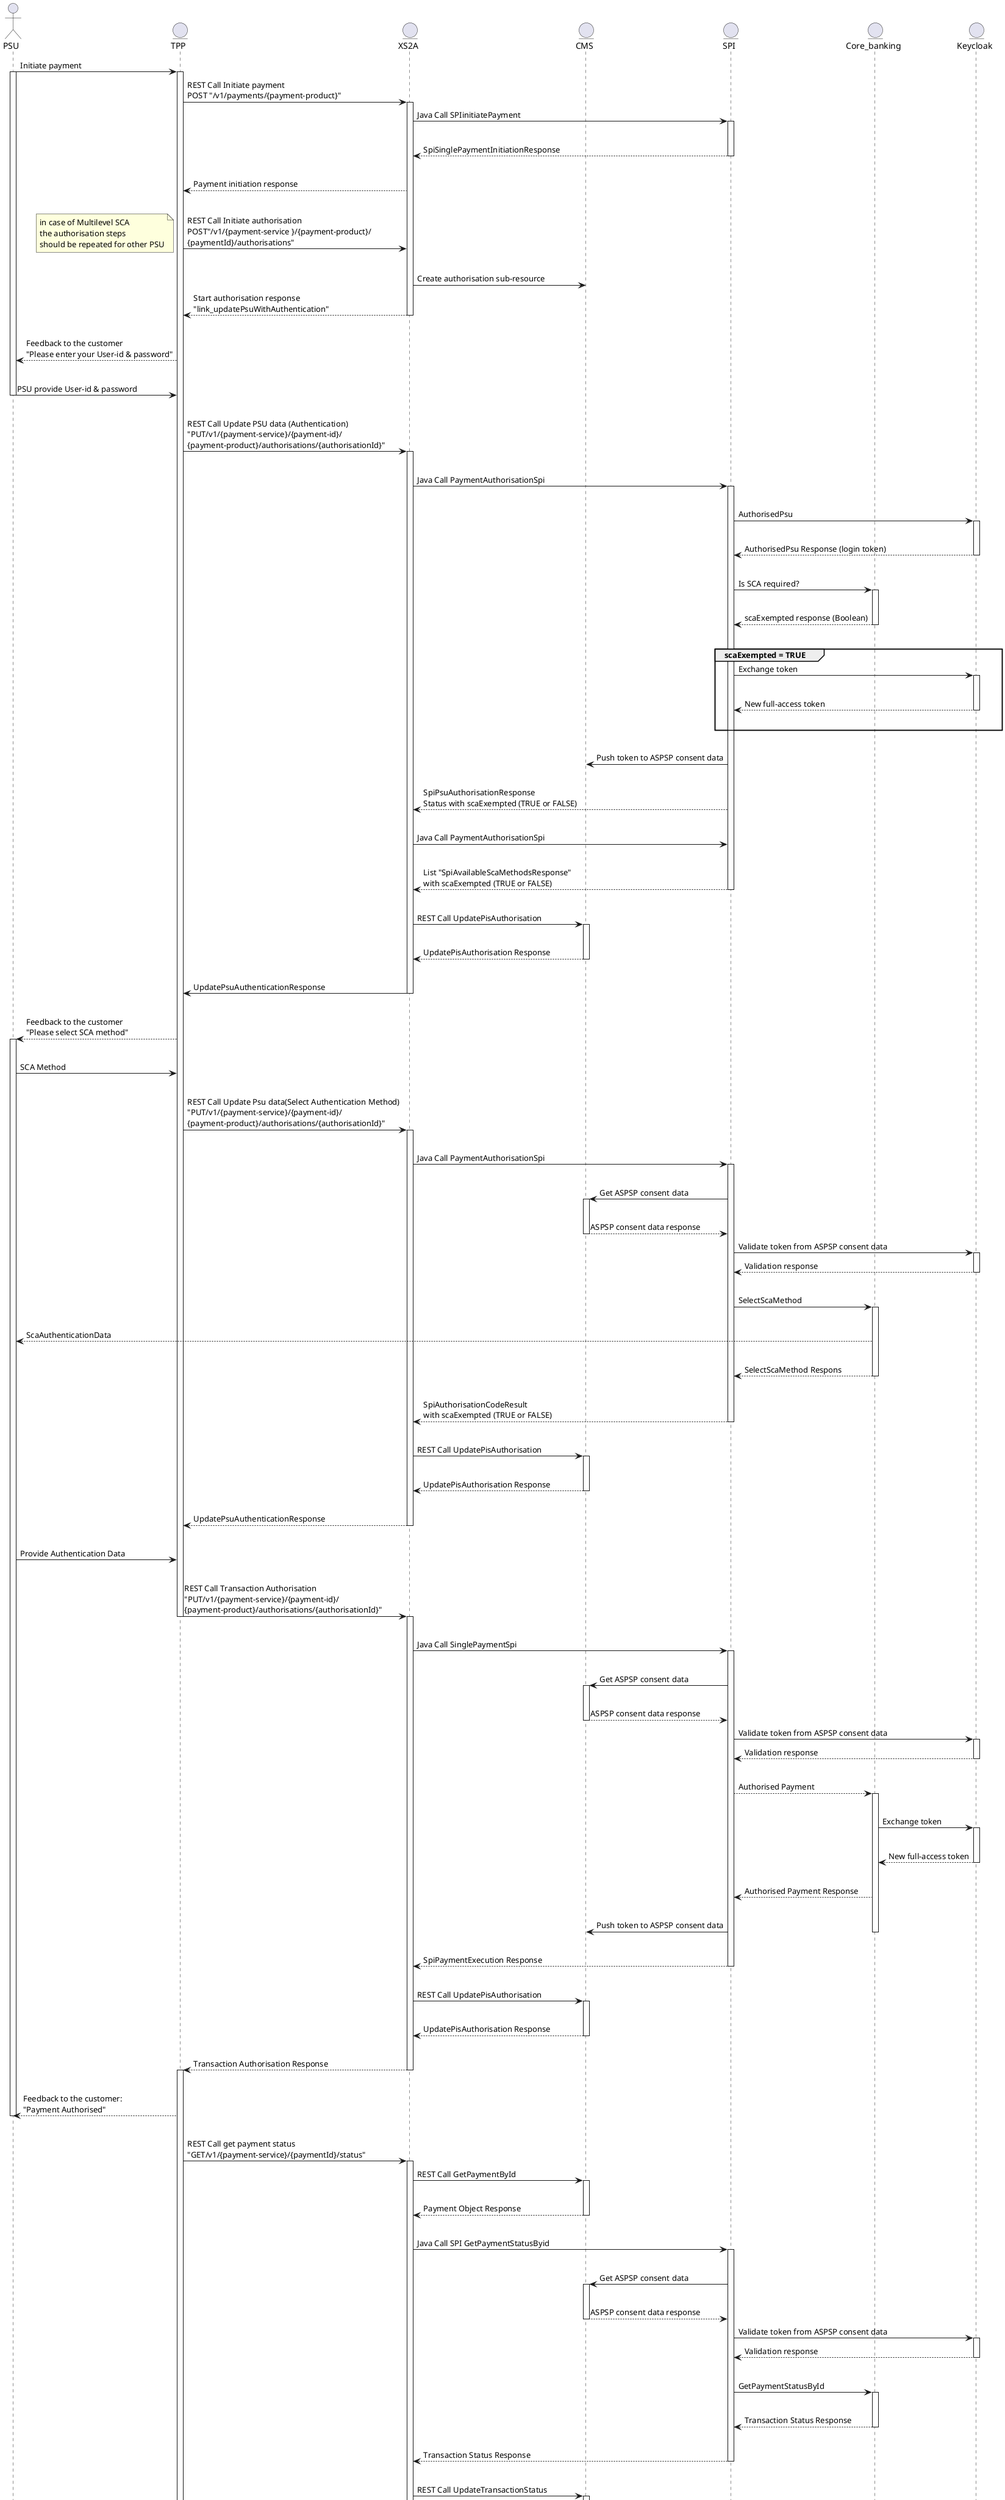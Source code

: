 @startuml
actor PSU
entity TPP
entity XS2A
entity CMS
entity SPI
entity Core_banking
entity Keycloak

PSU->TPP: Initiate payment
activate PSU
activate TPP
TPP -> XS2A: REST Call Initiate payment\nPOST "/v1/payments/{payment-product}"
activate XS2A
XS2A->SPI: Java Call SPIinitiatePayment
activate SPI
|||
SPI-->XS2A: SpiSinglePaymentInitiationResponse
deactivate SPI
|||
XS2A-->TPP:Payment initiation response
|||
TPP->XS2A: REST Call Initiate authorisation\nPOST"/v1/{payment-service }/{payment-product}/\n{paymentId}/authorisations"
note left
         in case of Multilevel SCA
         the authorisation steps
         should be repeated for other PSU
end note
|||
XS2A->CMS: Create authorisation sub-resource
XS2A-->TPP:Start authorisation response\n"link_updatePsuWithAuthentication"
deactivate XS2A
|||
TPP-->PSU: Feedback to the customer\n"Please enter your User-id & password"
|||
PSU->TPP: PSU provide User-id & password
deactivate PSU
|||
TPP->XS2A: REST Call Update PSU data (Authentication)\n"PUT/v1/{payment-service}/{payment-id}/\n{payment-product}/authorisations/{authorisationId}"
activate XS2A
|||
XS2A->SPI: Java Call PaymentAuthorisationSpi
activate SPI
|||
SPI->Keycloak: AuthorisedPsu
activate Keycloak
|||
Keycloak-->SPI: AuthorisedPsu Response (login token)
deactivate Keycloak
|||
SPI->Core_banking: Is SCA required?
activate Core_banking
|||
Core_banking-->SPI: scaExempted response (Boolean)
deactivate Core_banking
|||
group scaExempted = TRUE
SPI->Keycloak: Exchange token
activate Keycloak
|||
Keycloak-->SPI: New full-access token
deactivate Keycloak
|||
end
|||
SPI->CMS: Push token to ASPSP consent data
|||
SPI-->XS2A: SpiPsuAuthorisationResponse\nStatus with scaExempted (TRUE or FALSE)
|||
XS2A->SPI: Java Call PaymentAuthorisationSpi
|||
SPI-->XS2A: List "SpiAvailableScaMethodsResponse"\nwith scaExempted (TRUE or FALSE)
deactivate SPI
|||
XS2A->CMS: REST Call UpdatePisAuthorisation
activate CMS
|||
CMS-->XS2A: UpdatePisAuthorisation Response
deactivate CMS
|||
XS2A->TPP: UpdatePsuAuthenticationResponse
deactivate XS2A
|||
TPP-->PSU: Feedback to the customer\n"Please select SCA method"
activate PSU
|||
PSU->TPP: SCA Method
|||
TPP->XS2A: REST Call Update Psu data(Select Authentication Method)\n"PUT/v1/{payment-service}/{payment-id}/\n{payment-product}/authorisations/{authorisationId}"
activate XS2A
|||
XS2A->SPI: Java Call PaymentAuthorisationSpi
activate SPI
|||
SPI->CMS: Get ASPSP consent data
activate CMS
|||
CMS-->SPI: ASPSP consent data response
deactivate CMS
SPI->Keycloak: Validate token from ASPSP consent data
activate Keycloak
Keycloak-->SPI: Validation response
deactivate Keycloak
|||
SPI->Core_banking: SelectScaMethod
activate Core_banking
|||
Core_banking-->PSU: ScaAuthenticationData
|||
Core_banking-->SPI: SelectScaMethod Respons
deactivate Core_banking
|||
SPI-->XS2A: SpiAuthorisationCodeResult\nwith scaExempted (TRUE or FALSE)
deactivate SPI
|||
XS2A->CMS: REST Call UpdatePisAuthorisation
activate CMS
|||
CMS-->XS2A: UpdatePisAuthorisation Response
deactivate CMS
|||
XS2A-->TPP:UpdatePsuAuthenticationResponse
deactivate XS2A
|||
PSU->TPP: Provide Authentication Data
|||
TPP->XS2A: REST Call Transaction Authorisation\n"PUT/v1/{payment-service}/{payment-id}/\n{payment-product}/authorisations/{authorisationId}"
deactivate TPP
activate XS2A
|||
XS2A->SPI: Java Call SinglePaymentSpi
activate SPI
|||
SPI->CMS: Get ASPSP consent data
activate CMS
|||
CMS-->SPI: ASPSP consent data response
deactivate CMS
SPI->Keycloak: Validate token from ASPSP consent data
activate Keycloak
Keycloak-->SPI: Validation response
deactivate Keycloak
|||
SPI-->Core_banking: Authorised Payment
activate Core_banking
|||
Core_banking->Keycloak: Exchange token
activate Keycloak
|||
Keycloak-->Core_banking: New full-access token
deactivate Keycloak
|||
Core_banking-->SPI: Authorised Payment Response
|||
SPI->CMS: Push token to ASPSP consent data
deactivate Core_banking
|||
SPI-->XS2A: SpiPaymentExecution Response
deactivate SPI
|||
XS2A->CMS: REST Call UpdatePisAuthorisation
activate CMS
|||
CMS-->XS2A: UpdatePisAuthorisation Response
deactivate CMS
|||
XS2A-->TPP: Transaction Authorisation Response
deactivate XS2A
activate TPP
|||
TPP-->PSU: Feedback to the customer:\n"Payment Authorised"
deactivate PSU
|||
TPP->XS2A: REST Call get payment status\n"GET/v1/{payment-service}/{paymentId}/status"
activate XS2A
XS2A->CMS: REST Call GetPaymentById 
activate CMS
|||
CMS-->XS2A: Payment Object Response
deactivate CMS
|||
XS2A->SPI: Java Call SPI GetPaymentStatusByid
activate SPI
|||
SPI->CMS: Get ASPSP consent data
activate CMS
|||
CMS-->SPI: ASPSP consent data response
deactivate CMS
SPI->Keycloak: Validate token from ASPSP consent data
activate Keycloak
Keycloak-->SPI: Validation response
deactivate Keycloak
|||
SPI->Core_banking: GetPaymentStatusById
activate Core_banking
|||
Core_banking-->SPI: Transaction Status Response
deactivate Core_banking
|||
SPI-->XS2A: Transaction Status Response
deactivate SPI
|||
XS2A->CMS: REST Call UpdateTransactionStatus
activate CMS
|||
CMS-->XS2A: UpdateTransactionStatus Response
deactivate CMS
|||
XS2A-->TPP: Transaction Status Response
|||
TPP->XS2A: REST Call Get Payment Request\n"GET/v1/{payment-service}/{paymentId}"
|||
XS2A->CMS: REST Call GetPaymentById 
activate CMS
|||
CMS-->XS2A: Payment Object Response
deactivate CMS
|||
XS2A->SPI: Java Call SpiGetPaymentbyId
activate SPI
|||
SPI->CMS: Get ASPSP consent data
activate CMS
|||
CMS-->SPI: ASPSP consent data response
deactivate CMS
SPI->Keycloak: Validate token from ASPSP consent data
activate Keycloak
Keycloak-->SPI: Validation response
deactivate Keycloak
|||
SPI->Core_banking: GetPaymentById
activate Core_banking
|||
Core_banking-->SPI: Payment Object Response
deactivate Core_banking
|||
SPI-->XS2A: SpiSinglePayment /\nSpiPeriodicPayment /\nSpiBulkPayment /\nSpiPaymentInfo            Response
deactivate SPI
|||
XS2A->CMS: REST Call UpdatePayment
activate CMS
|||
CMS-->XS2A: UpdatePayment Response
deactivate CMS
|||
XS2A-->TPP: GetPayment Response
|||
TPP->XS2A: REST Call Get Authorisation Sub-resources\n"GET/v1/{payment-service}/{payment-product}\n/{paymentId/authorisations}"
|||
XS2A->CMS: GetAuthorisationsByPaymentId
activate CMS
|||
CMS-->XS2A: GetAuthorisationsByPaymentId Response
deactivate CMS
XS2A-->TPP: AuthorisationByPaymentIdsList Response
|||
TPP->XS2A: REST Call Get Authorisation\n"GET/v1/{payment-service}/{payment-product}/\n{paymentId/authorisations}/{authorisationId}"
XS2A->CMS: GetAuthorisationScaStatus
activate CMS
|||
CMS-->XS2A: GetAuthorisationScaStatus Response
deactivate CMS
|||
XS2A-->TPP: GetAuthorisationScaStatus Response
deactivate TPP
deactivate XS2A
@enduml
